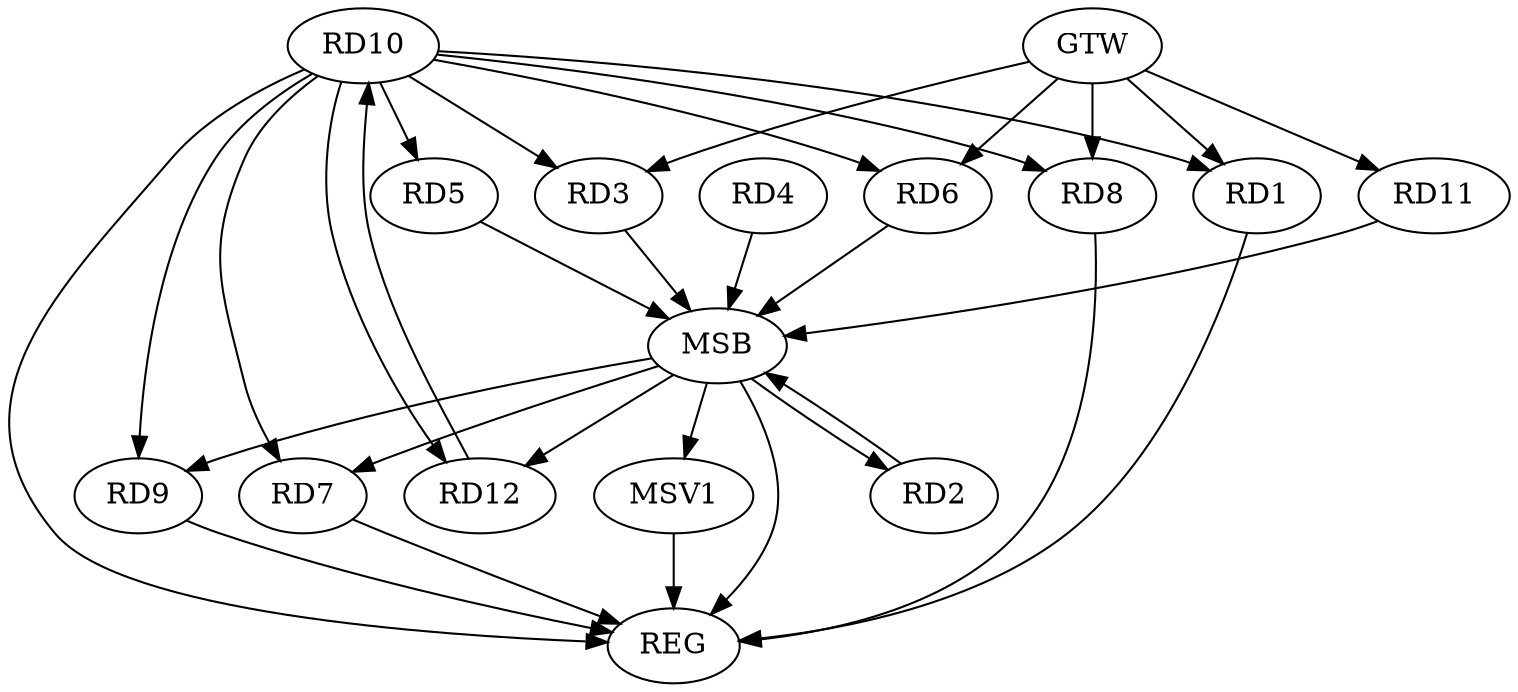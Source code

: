 strict digraph G {
  RD1 [ label="RD1" ];
  RD2 [ label="RD2" ];
  RD3 [ label="RD3" ];
  RD4 [ label="RD4" ];
  RD5 [ label="RD5" ];
  RD6 [ label="RD6" ];
  RD7 [ label="RD7" ];
  RD8 [ label="RD8" ];
  RD9 [ label="RD9" ];
  RD10 [ label="RD10" ];
  RD11 [ label="RD11" ];
  RD12 [ label="RD12" ];
  GTW [ label="GTW" ];
  REG [ label="REG" ];
  MSB [ label="MSB" ];
  MSV1 [ label="MSV1" ];
  RD10 -> RD5;
  RD10 -> RD12;
  RD12 -> RD10;
  GTW -> RD1;
  GTW -> RD3;
  GTW -> RD6;
  GTW -> RD8;
  GTW -> RD11;
  RD1 -> REG;
  RD7 -> REG;
  RD8 -> REG;
  RD9 -> REG;
  RD10 -> REG;
  RD2 -> MSB;
  MSB -> REG;
  RD3 -> MSB;
  MSB -> RD7;
  MSB -> RD9;
  MSB -> RD12;
  RD4 -> MSB;
  MSB -> RD2;
  RD5 -> MSB;
  RD6 -> MSB;
  RD11 -> MSB;
  RD10 -> RD9;
  RD10 -> RD6;
  RD10 -> RD7;
  RD10 -> RD8;
  RD10 -> RD1;
  RD10 -> RD3;
  MSB -> MSV1;
  MSV1 -> REG;
}
